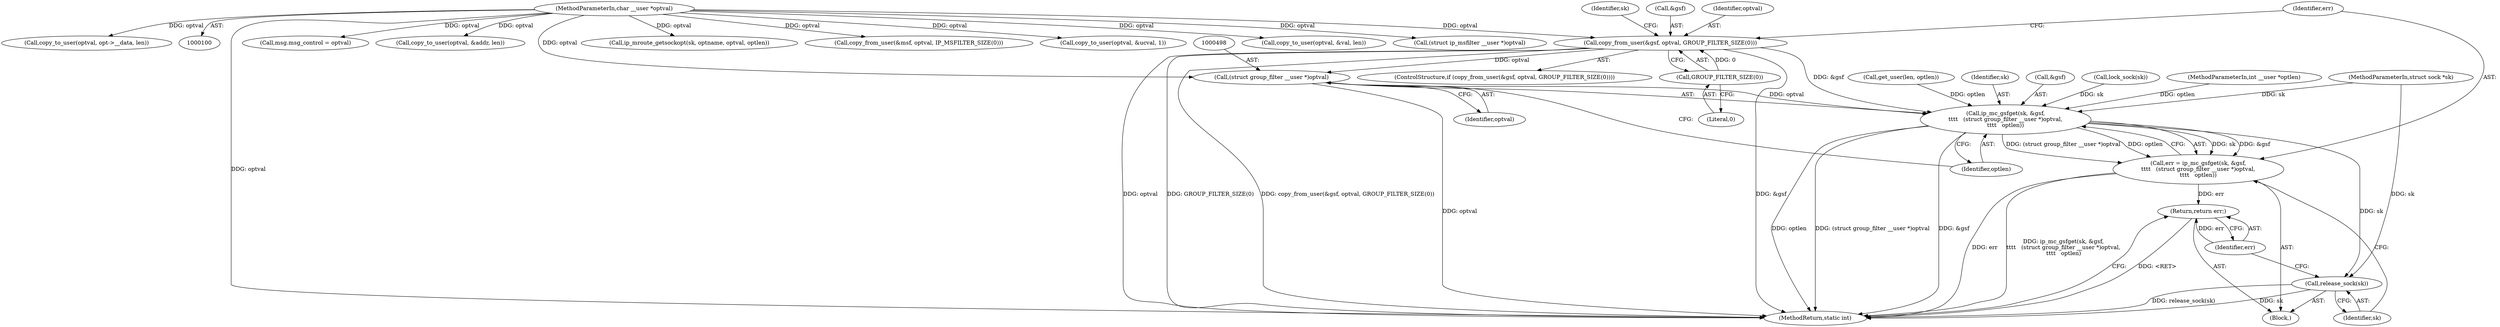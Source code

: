 digraph "0_linux_f6d8bd051c391c1c0458a30b2a7abcd939329259_25@pointer" {
"1000497" [label="(Call,(struct group_filter __user *)optval)"];
"1000479" [label="(Call,copy_from_user(&gsf, optval, GROUP_FILTER_SIZE(0)))"];
"1000104" [label="(MethodParameterIn,char __user *optval)"];
"1000483" [label="(Call,GROUP_FILTER_SIZE(0))"];
"1000493" [label="(Call,ip_mc_gsfget(sk, &gsf,\n\t\t\t\t   (struct group_filter __user *)optval,\n\t\t\t\t   optlen))"];
"1000491" [label="(Call,err = ip_mc_gsfget(sk, &gsf,\n\t\t\t\t   (struct group_filter __user *)optval,\n\t\t\t\t   optlen))"];
"1000503" [label="(Return,return err;)"];
"1000501" [label="(Call,release_sock(sk))"];
"1000483" [label="(Call,GROUP_FILTER_SIZE(0))"];
"1000500" [label="(Identifier,optlen)"];
"1000484" [label="(Literal,0)"];
"1000526" [label="(Call,msg.msg_control = optval)"];
"1000101" [label="(MethodParameterIn,struct sock *sk)"];
"1000706" [label="(MethodReturn,static int)"];
"1000105" [label="(MethodParameterIn,int __user *optlen)"];
"1000504" [label="(Identifier,err)"];
"1000497" [label="(Call,(struct group_filter __user *)optval)"];
"1000491" [label="(Call,err = ip_mc_gsfget(sk, &gsf,\n\t\t\t\t   (struct group_filter __user *)optval,\n\t\t\t\t   optlen))"];
"1000478" [label="(ControlStructure,if (copy_from_user(&gsf, optval, GROUP_FILTER_SIZE(0))))"];
"1000464" [label="(Block,)"];
"1000411" [label="(Call,copy_to_user(optval, &addr, len))"];
"1000493" [label="(Call,ip_mc_gsfget(sk, &gsf,\n\t\t\t\t   (struct group_filter __user *)optval,\n\t\t\t\t   optlen))"];
"1000131" [label="(Call,get_user(len, optlen))"];
"1000494" [label="(Identifier,sk)"];
"1000495" [label="(Call,&gsf)"];
"1000492" [label="(Identifier,err)"];
"1000104" [label="(MethodParameterIn,char __user *optval)"];
"1000479" [label="(Call,copy_from_user(&gsf, optval, GROUP_FILTER_SIZE(0)))"];
"1000125" [label="(Call,ip_mroute_getsockopt(sk, optname, optval, optlen))"];
"1000437" [label="(Call,copy_from_user(&msf, optval, IP_MSFILTER_SIZE(0)))"];
"1000678" [label="(Call,copy_to_user(optval, &ucval, 1))"];
"1000482" [label="(Identifier,optval)"];
"1000487" [label="(Identifier,sk)"];
"1000696" [label="(Call,copy_to_user(optval, &val, len))"];
"1000501" [label="(Call,release_sock(sk))"];
"1000499" [label="(Identifier,optval)"];
"1000455" [label="(Call,(struct ip_msfilter __user *)optval)"];
"1000502" [label="(Identifier,sk)"];
"1000503" [label="(Return,return err;)"];
"1000210" [label="(Call,copy_to_user(optval, opt->__data, len))"];
"1000480" [label="(Call,&gsf)"];
"1000144" [label="(Call,lock_sock(sk))"];
"1000497" -> "1000493"  [label="AST: "];
"1000497" -> "1000499"  [label="CFG: "];
"1000498" -> "1000497"  [label="AST: "];
"1000499" -> "1000497"  [label="AST: "];
"1000500" -> "1000497"  [label="CFG: "];
"1000497" -> "1000706"  [label="DDG: optval"];
"1000497" -> "1000493"  [label="DDG: optval"];
"1000479" -> "1000497"  [label="DDG: optval"];
"1000104" -> "1000497"  [label="DDG: optval"];
"1000479" -> "1000478"  [label="AST: "];
"1000479" -> "1000483"  [label="CFG: "];
"1000480" -> "1000479"  [label="AST: "];
"1000482" -> "1000479"  [label="AST: "];
"1000483" -> "1000479"  [label="AST: "];
"1000487" -> "1000479"  [label="CFG: "];
"1000492" -> "1000479"  [label="CFG: "];
"1000479" -> "1000706"  [label="DDG: GROUP_FILTER_SIZE(0)"];
"1000479" -> "1000706"  [label="DDG: copy_from_user(&gsf, optval, GROUP_FILTER_SIZE(0))"];
"1000479" -> "1000706"  [label="DDG: &gsf"];
"1000479" -> "1000706"  [label="DDG: optval"];
"1000104" -> "1000479"  [label="DDG: optval"];
"1000483" -> "1000479"  [label="DDG: 0"];
"1000479" -> "1000493"  [label="DDG: &gsf"];
"1000104" -> "1000100"  [label="AST: "];
"1000104" -> "1000706"  [label="DDG: optval"];
"1000104" -> "1000125"  [label="DDG: optval"];
"1000104" -> "1000210"  [label="DDG: optval"];
"1000104" -> "1000411"  [label="DDG: optval"];
"1000104" -> "1000437"  [label="DDG: optval"];
"1000104" -> "1000455"  [label="DDG: optval"];
"1000104" -> "1000526"  [label="DDG: optval"];
"1000104" -> "1000678"  [label="DDG: optval"];
"1000104" -> "1000696"  [label="DDG: optval"];
"1000483" -> "1000484"  [label="CFG: "];
"1000484" -> "1000483"  [label="AST: "];
"1000493" -> "1000491"  [label="AST: "];
"1000493" -> "1000500"  [label="CFG: "];
"1000494" -> "1000493"  [label="AST: "];
"1000495" -> "1000493"  [label="AST: "];
"1000500" -> "1000493"  [label="AST: "];
"1000491" -> "1000493"  [label="CFG: "];
"1000493" -> "1000706"  [label="DDG: (struct group_filter __user *)optval"];
"1000493" -> "1000706"  [label="DDG: &gsf"];
"1000493" -> "1000706"  [label="DDG: optlen"];
"1000493" -> "1000491"  [label="DDG: sk"];
"1000493" -> "1000491"  [label="DDG: &gsf"];
"1000493" -> "1000491"  [label="DDG: (struct group_filter __user *)optval"];
"1000493" -> "1000491"  [label="DDG: optlen"];
"1000144" -> "1000493"  [label="DDG: sk"];
"1000101" -> "1000493"  [label="DDG: sk"];
"1000131" -> "1000493"  [label="DDG: optlen"];
"1000105" -> "1000493"  [label="DDG: optlen"];
"1000493" -> "1000501"  [label="DDG: sk"];
"1000491" -> "1000464"  [label="AST: "];
"1000492" -> "1000491"  [label="AST: "];
"1000502" -> "1000491"  [label="CFG: "];
"1000491" -> "1000706"  [label="DDG: ip_mc_gsfget(sk, &gsf,\n\t\t\t\t   (struct group_filter __user *)optval,\n\t\t\t\t   optlen)"];
"1000491" -> "1000706"  [label="DDG: err"];
"1000491" -> "1000503"  [label="DDG: err"];
"1000503" -> "1000464"  [label="AST: "];
"1000503" -> "1000504"  [label="CFG: "];
"1000504" -> "1000503"  [label="AST: "];
"1000706" -> "1000503"  [label="CFG: "];
"1000503" -> "1000706"  [label="DDG: <RET>"];
"1000504" -> "1000503"  [label="DDG: err"];
"1000501" -> "1000464"  [label="AST: "];
"1000501" -> "1000502"  [label="CFG: "];
"1000502" -> "1000501"  [label="AST: "];
"1000504" -> "1000501"  [label="CFG: "];
"1000501" -> "1000706"  [label="DDG: sk"];
"1000501" -> "1000706"  [label="DDG: release_sock(sk)"];
"1000101" -> "1000501"  [label="DDG: sk"];
}

